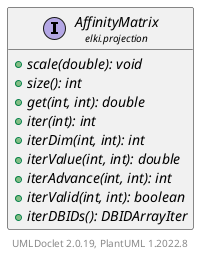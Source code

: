 @startuml
    remove .*\.(Instance|Par|Parameterizer|Factory)$
    set namespaceSeparator none
    hide empty fields
    hide empty methods

    interface "<size:14>AffinityMatrix\n<size:10>elki.projection" as elki.projection.AffinityMatrix [[AffinityMatrix.html]] {
        {abstract} +scale(double): void
        {abstract} +size(): int
        {abstract} +get(int, int): double
        {abstract} +iter(int): int
        {abstract} +iterDim(int, int): int
        {abstract} +iterValue(int, int): double
        {abstract} +iterAdvance(int, int): int
        {abstract} +iterValid(int, int): boolean
        {abstract} +iterDBIDs(): DBIDArrayIter
    }

    center footer UMLDoclet 2.0.19, PlantUML 1.2022.8
@enduml
